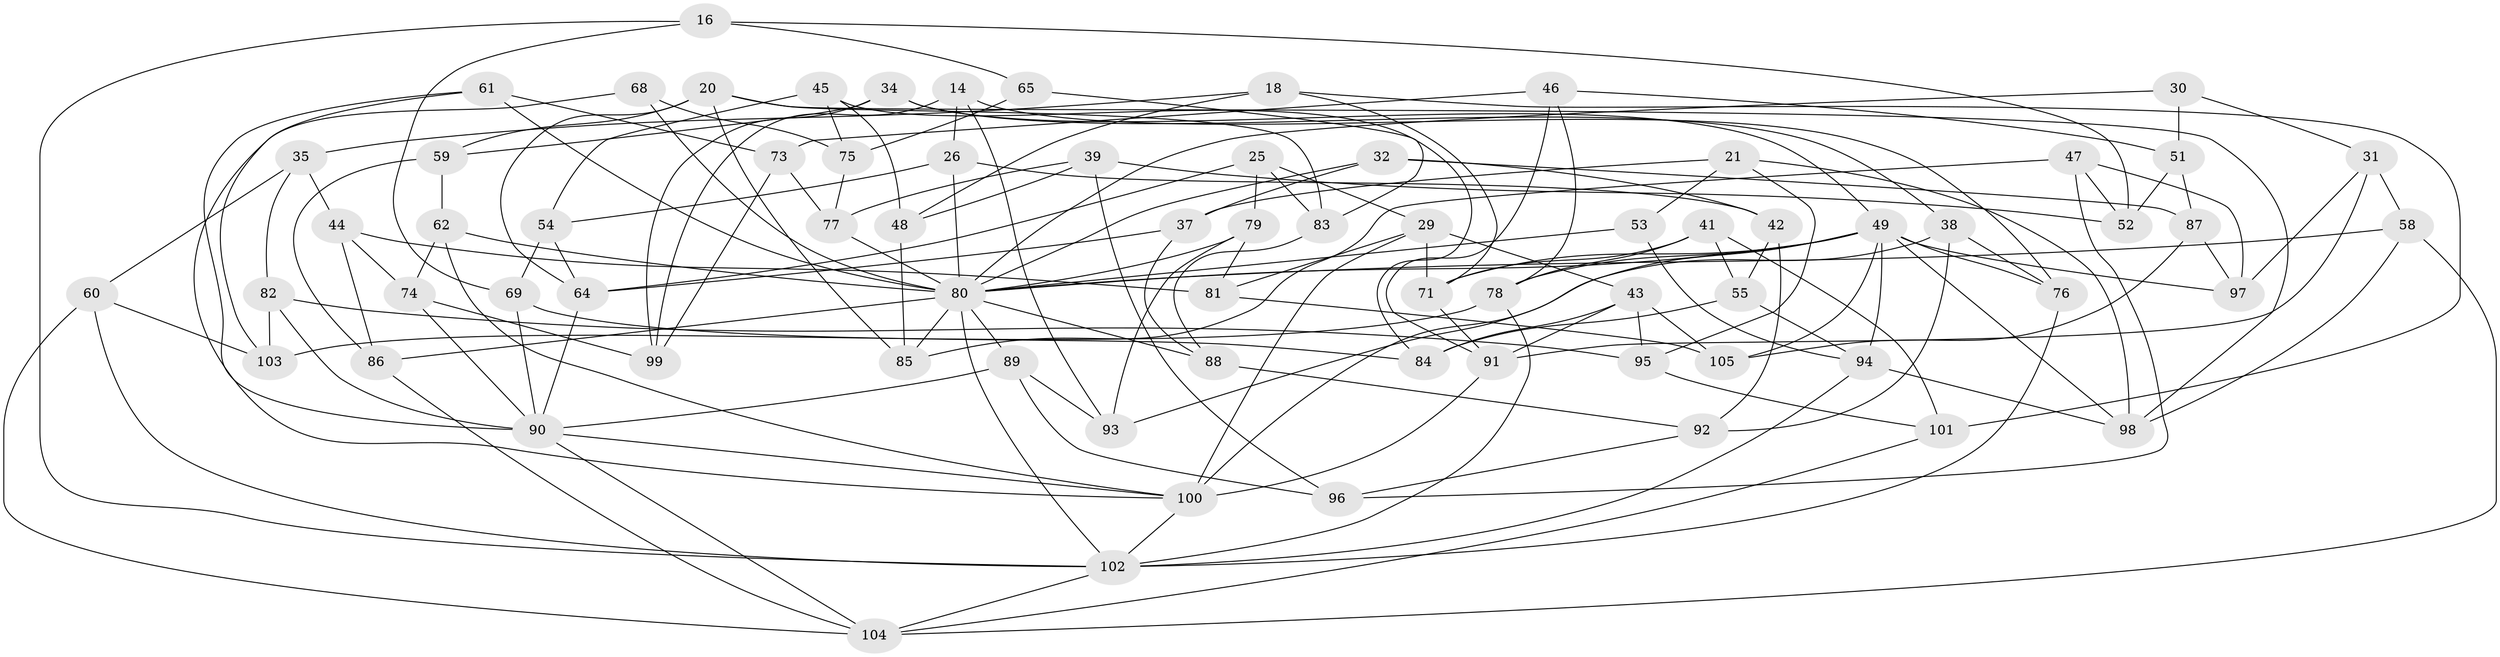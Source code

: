 // original degree distribution, {4: 1.0}
// Generated by graph-tools (version 1.1) at 2025/02/03/04/25 22:02:54]
// undirected, 73 vertices, 164 edges
graph export_dot {
graph [start="1"]
  node [color=gray90,style=filled];
  14;
  16;
  18;
  20 [super="+12"];
  21;
  25;
  26;
  29 [super="+27"];
  30;
  31;
  32;
  34;
  35;
  37;
  38;
  39;
  41;
  42;
  43 [super="+10"];
  44;
  45;
  46;
  47;
  48;
  49 [super="+24+33"];
  51;
  52;
  53;
  54;
  55;
  58;
  59;
  60;
  61;
  62;
  64 [super="+9"];
  65;
  68;
  69;
  71 [super="+63"];
  73;
  74;
  75 [super="+56"];
  76;
  77;
  78 [super="+22"];
  79;
  80 [super="+3+17+72"];
  81;
  82;
  83;
  84;
  85;
  86;
  87;
  88;
  89;
  90 [super="+40"];
  91 [super="+67"];
  92;
  93;
  94 [super="+66"];
  95;
  96;
  97;
  98 [super="+2"];
  99;
  100 [super="+13+15+19"];
  101;
  102 [super="+70+23+36"];
  103;
  104 [super="+11"];
  105;
  14 -- 26;
  14 -- 99;
  14 -- 76;
  14 -- 93;
  16 -- 69;
  16 -- 65;
  16 -- 52;
  16 -- 102;
  18 -- 35;
  18 -- 101;
  18 -- 71;
  18 -- 48;
  20 -- 85;
  20 -- 98;
  20 -- 64 [weight=2];
  20 -- 83;
  20 -- 59;
  21 -- 53;
  21 -- 37;
  21 -- 95;
  21 -- 98;
  25 -- 83;
  25 -- 29;
  25 -- 64;
  25 -- 79;
  26 -- 54;
  26 -- 42;
  26 -- 80;
  29 -- 43 [weight=2];
  29 -- 81;
  29 -- 71;
  29 -- 100;
  30 -- 51;
  30 -- 31;
  30 -- 80 [weight=2];
  31 -- 91;
  31 -- 58;
  31 -- 97;
  32 -- 42;
  32 -- 37;
  32 -- 87;
  32 -- 80;
  34 -- 38;
  34 -- 59;
  34 -- 99;
  34 -- 49;
  35 -- 82;
  35 -- 44;
  35 -- 60;
  37 -- 88;
  37 -- 64;
  38 -- 92;
  38 -- 76;
  38 -- 93;
  39 -- 77;
  39 -- 52;
  39 -- 96;
  39 -- 48;
  41 -- 101;
  41 -- 78;
  41 -- 55;
  41 -- 71;
  42 -- 92;
  42 -- 55;
  43 -- 95;
  43 -- 105;
  43 -- 84;
  43 -- 91;
  44 -- 86;
  44 -- 74;
  44 -- 81;
  45 -- 54;
  45 -- 84;
  45 -- 48;
  45 -- 75;
  46 -- 73;
  46 -- 91;
  46 -- 51;
  46 -- 78;
  47 -- 96;
  47 -- 97;
  47 -- 85;
  47 -- 52;
  48 -- 85;
  49 -- 98;
  49 -- 97;
  49 -- 78;
  49 -- 80;
  49 -- 71 [weight=2];
  49 -- 105;
  49 -- 76;
  49 -- 94;
  49 -- 100 [weight=2];
  51 -- 52;
  51 -- 87;
  53 -- 94;
  53 -- 80 [weight=2];
  54 -- 69;
  54 -- 64;
  55 -- 84;
  55 -- 94;
  58 -- 98;
  58 -- 80;
  58 -- 104;
  59 -- 62;
  59 -- 86;
  60 -- 103;
  60 -- 102;
  60 -- 104;
  61 -- 103;
  61 -- 73;
  61 -- 80;
  61 -- 90;
  62 -- 74;
  62 -- 80;
  62 -- 100;
  64 -- 90;
  65 -- 83;
  65 -- 75 [weight=2];
  68 -- 75 [weight=2];
  68 -- 80;
  68 -- 100;
  69 -- 84;
  69 -- 90;
  71 -- 91;
  73 -- 99;
  73 -- 77;
  74 -- 90;
  74 -- 99;
  75 -- 77;
  76 -- 102;
  77 -- 80;
  78 -- 102 [weight=2];
  78 -- 103;
  79 -- 93;
  79 -- 81;
  79 -- 80;
  80 -- 88;
  80 -- 86;
  80 -- 102 [weight=3];
  80 -- 85;
  80 -- 89;
  81 -- 105;
  82 -- 95;
  82 -- 103;
  82 -- 90;
  83 -- 88;
  86 -- 104;
  87 -- 97;
  87 -- 105;
  88 -- 92;
  89 -- 93;
  89 -- 90;
  89 -- 96;
  90 -- 100;
  90 -- 104;
  91 -- 100 [weight=2];
  92 -- 96;
  94 -- 98 [weight=2];
  94 -- 102;
  95 -- 101;
  100 -- 102 [weight=2];
  101 -- 104;
  102 -- 104;
}
